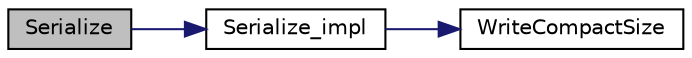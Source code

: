 digraph "Serialize"
{
  edge [fontname="Helvetica",fontsize="10",labelfontname="Helvetica",labelfontsize="10"];
  node [fontname="Helvetica",fontsize="10",shape=record];
  rankdir="LR";
  Node223 [label="Serialize",height=0.2,width=0.4,color="black", fillcolor="grey75", style="filled", fontcolor="black"];
  Node223 -> Node224 [color="midnightblue",fontsize="10",style="solid",fontname="Helvetica"];
  Node224 [label="Serialize_impl",height=0.2,width=0.4,color="black", fillcolor="white", style="filled",URL="$serialize_8h.html#a4267253fd8a7173f0a9e6f642ac6538d"];
  Node224 -> Node225 [color="midnightblue",fontsize="10",style="solid",fontname="Helvetica"];
  Node225 [label="WriteCompactSize",height=0.2,width=0.4,color="black", fillcolor="white", style="filled",URL="$serialize_8h.html#a02cf7f551f8876dcd142e7c6c8a27e3b"];
}
